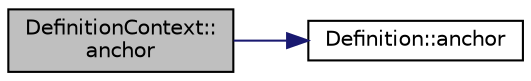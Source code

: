 digraph "DefinitionContext::anchor"
{
 // LATEX_PDF_SIZE
  edge [fontname="Helvetica",fontsize="10",labelfontname="Helvetica",labelfontsize="10"];
  node [fontname="Helvetica",fontsize="10",shape=record];
  rankdir="LR";
  Node1 [label="DefinitionContext::\lanchor",height=0.2,width=0.4,color="black", fillcolor="grey75", style="filled", fontcolor="black",tooltip=" "];
  Node1 -> Node2 [color="midnightblue",fontsize="10",style="solid",fontname="Helvetica"];
  Node2 [label="Definition::anchor",height=0.2,width=0.4,color="black", fillcolor="white", style="filled",URL="$classDefinition.html#a56e91f9b76f41208a22cfb2336871604",tooltip=" "];
}

